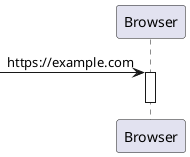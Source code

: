 @startuml

participant Browser

->Browser : https://example.com
activate Browser
deactivate Browser

@enduml
